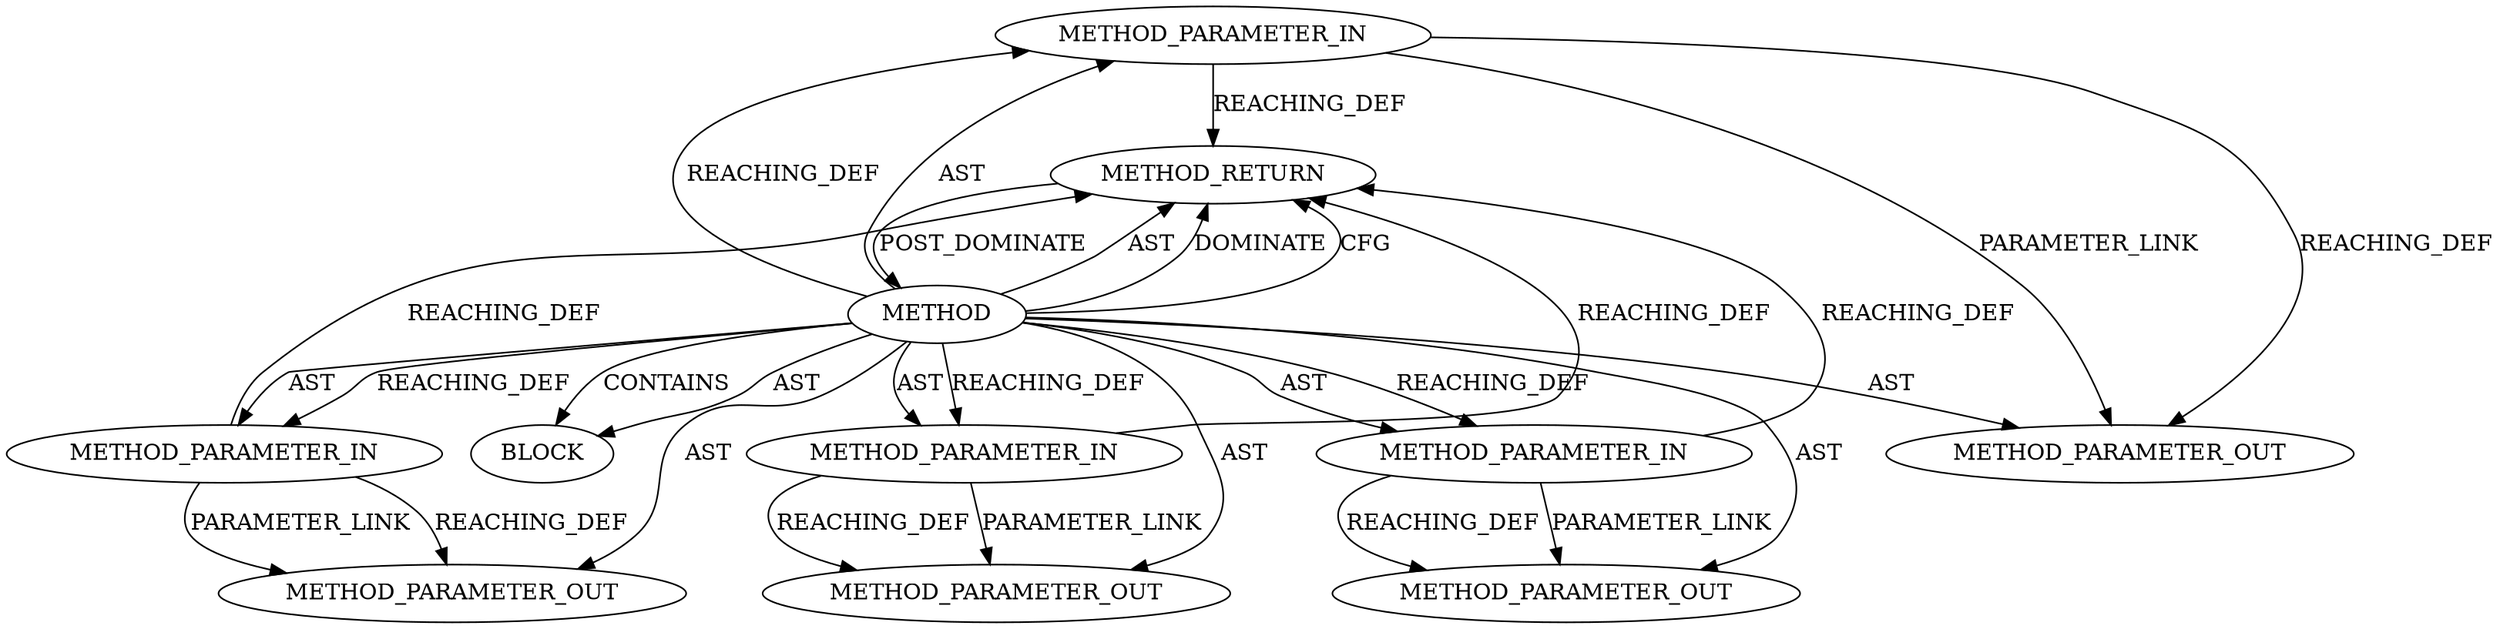 digraph {
  12137 [label=METHOD_PARAMETER_IN ORDER=3 CODE="p3" IS_VARIADIC=false TYPE_FULL_NAME="ANY" EVALUATION_STRATEGY="BY_VALUE" INDEX=3 NAME="p3"]
  13355 [label=METHOD_PARAMETER_OUT ORDER=4 CODE="p4" IS_VARIADIC=false TYPE_FULL_NAME="ANY" EVALUATION_STRATEGY="BY_VALUE" INDEX=4 NAME="p4"]
  12135 [label=METHOD_PARAMETER_IN ORDER=1 CODE="p1" IS_VARIADIC=false TYPE_FULL_NAME="ANY" EVALUATION_STRATEGY="BY_VALUE" INDEX=1 NAME="p1"]
  12140 [label=METHOD_RETURN ORDER=2 CODE="RET" TYPE_FULL_NAME="ANY" EVALUATION_STRATEGY="BY_VALUE"]
  12139 [label=BLOCK ORDER=1 ARGUMENT_INDEX=1 CODE="<empty>" TYPE_FULL_NAME="ANY"]
  13353 [label=METHOD_PARAMETER_OUT ORDER=2 CODE="p2" IS_VARIADIC=false TYPE_FULL_NAME="ANY" EVALUATION_STRATEGY="BY_VALUE" INDEX=2 NAME="p2"]
  13354 [label=METHOD_PARAMETER_OUT ORDER=3 CODE="p3" IS_VARIADIC=false TYPE_FULL_NAME="ANY" EVALUATION_STRATEGY="BY_VALUE" INDEX=3 NAME="p3"]
  12136 [label=METHOD_PARAMETER_IN ORDER=2 CODE="p2" IS_VARIADIC=false TYPE_FULL_NAME="ANY" EVALUATION_STRATEGY="BY_VALUE" INDEX=2 NAME="p2"]
  13352 [label=METHOD_PARAMETER_OUT ORDER=1 CODE="p1" IS_VARIADIC=false TYPE_FULL_NAME="ANY" EVALUATION_STRATEGY="BY_VALUE" INDEX=1 NAME="p1"]
  12138 [label=METHOD_PARAMETER_IN ORDER=4 CODE="p4" IS_VARIADIC=false TYPE_FULL_NAME="ANY" EVALUATION_STRATEGY="BY_VALUE" INDEX=4 NAME="p4"]
  12134 [label=METHOD AST_PARENT_TYPE="NAMESPACE_BLOCK" AST_PARENT_FULL_NAME="<global>" ORDER=0 CODE="<empty>" FULL_NAME="bvec_set_page" IS_EXTERNAL=true FILENAME="<empty>" SIGNATURE="" NAME="bvec_set_page"]
  12134 -> 12137 [label=AST ]
  12134 -> 12140 [label=AST ]
  12137 -> 13354 [label=REACHING_DEF VARIABLE="p3"]
  12134 -> 13354 [label=AST ]
  12138 -> 13355 [label=PARAMETER_LINK ]
  12138 -> 12140 [label=REACHING_DEF VARIABLE="p4"]
  12136 -> 13353 [label=PARAMETER_LINK ]
  12134 -> 12138 [label=AST ]
  12134 -> 12138 [label=REACHING_DEF VARIABLE=""]
  12134 -> 12140 [label=DOMINATE ]
  12137 -> 12140 [label=REACHING_DEF VARIABLE="p3"]
  12140 -> 12134 [label=POST_DOMINATE ]
  12134 -> 13353 [label=AST ]
  12134 -> 12139 [label=AST ]
  12136 -> 12140 [label=REACHING_DEF VARIABLE="p2"]
  12136 -> 13353 [label=REACHING_DEF VARIABLE="p2"]
  12134 -> 13352 [label=AST ]
  12134 -> 12135 [label=REACHING_DEF VARIABLE=""]
  12134 -> 12139 [label=CONTAINS ]
  12137 -> 13354 [label=PARAMETER_LINK ]
  12138 -> 13355 [label=REACHING_DEF VARIABLE="p4"]
  12135 -> 12140 [label=REACHING_DEF VARIABLE="p1"]
  12134 -> 12140 [label=CFG ]
  12135 -> 13352 [label=REACHING_DEF VARIABLE="p1"]
  12135 -> 13352 [label=PARAMETER_LINK ]
  12134 -> 12136 [label=AST ]
  12134 -> 12137 [label=REACHING_DEF VARIABLE=""]
  12134 -> 13355 [label=AST ]
  12134 -> 12136 [label=REACHING_DEF VARIABLE=""]
  12134 -> 12135 [label=AST ]
}
